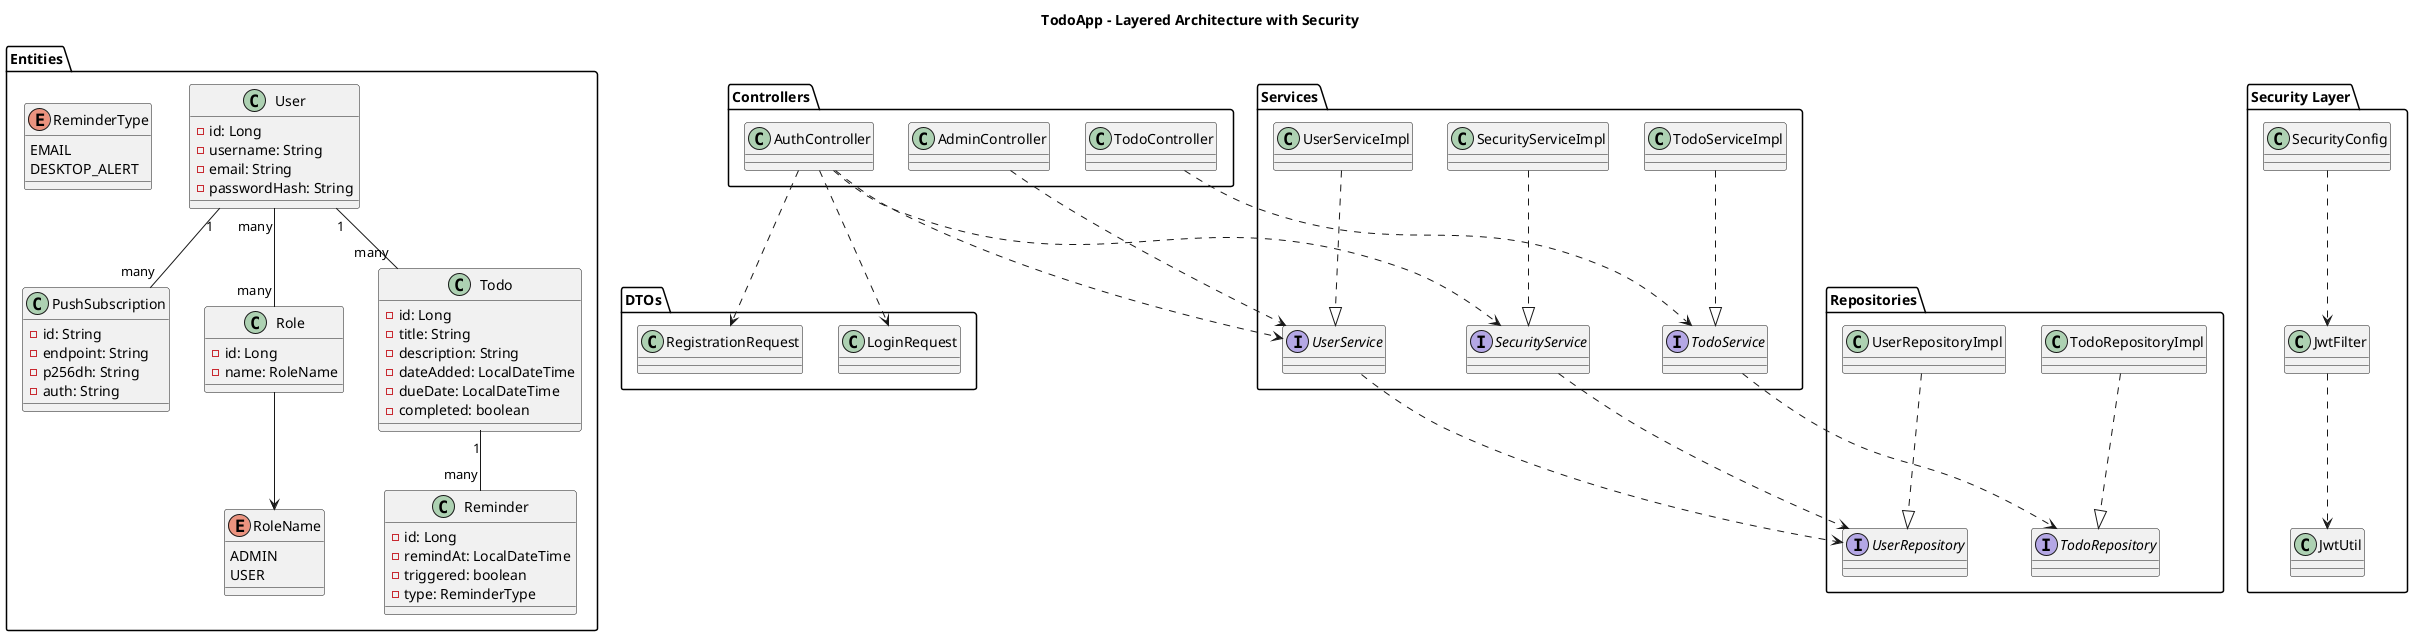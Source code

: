 @startuml
title TodoApp - Layered Architecture with Security

package "Entities" {
  class User {
    - id: Long
    - username: String
    - email: String
    - passwordHash: String
  }

  class Todo {
    - id: Long
    - title: String
    - description: String
    - dateAdded: LocalDateTime
    - dueDate: LocalDateTime
    - completed: boolean
  }

  class Reminder {
    - id: Long
    - remindAt: LocalDateTime
    - triggered: boolean
    - type: ReminderType
  }

  class PushSubscription {
    - id: String
    - endpoint: String
    - p256dh: String
    - auth: String
  }

  class Role {
    - id: Long
    - name: RoleName
  }

  enum RoleName {
    ADMIN
    USER
  }

  enum ReminderType {
    EMAIL
    DESKTOP_ALERT
  }
}

package "DTOs" {
  class LoginRequest
  class RegistrationRequest
}

package "Repositories" {
  interface UserRepository
  class UserRepositoryImpl
  interface TodoRepository
  class TodoRepositoryImpl
}

package "Services" {
  interface UserService
  class UserServiceImpl
  interface TodoService
  class TodoServiceImpl
  interface SecurityService
  class SecurityServiceImpl
}

package "Controllers" {
  class AuthController
  class TodoController
  class AdminController
}

package "Security Layer" {
  class JwtFilter
  class JwtUtil
  class SecurityConfig
}

' ====================
' Relationships
' ====================
User "1" -- "many" Todo
User "1" -- "many" PushSubscription
User "many" -- "many" Role
Todo "1" -- "many" Reminder
Role --> RoleName

UserRepositoryImpl ..|> UserRepository
TodoRepositoryImpl ..|> TodoRepository
UserServiceImpl ..|> UserService
TodoServiceImpl ..|> TodoService
SecurityServiceImpl ..|> SecurityService

UserService ..> UserRepository
TodoService ..> TodoRepository
SecurityService ..> UserRepository

AuthController ..> UserService
AuthController ..> SecurityService
TodoController ..> TodoService
AdminController ..> UserService

AuthController ..> LoginRequest
AuthController ..> RegistrationRequest

SecurityConfig ..> JwtFilter
JwtFilter ..> JwtUtil

@enduml
